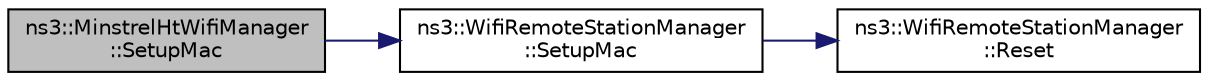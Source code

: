 digraph "ns3::MinstrelHtWifiManager::SetupMac"
{
 // LATEX_PDF_SIZE
  edge [fontname="Helvetica",fontsize="10",labelfontname="Helvetica",labelfontsize="10"];
  node [fontname="Helvetica",fontsize="10",shape=record];
  rankdir="LR";
  Node1 [label="ns3::MinstrelHtWifiManager\l::SetupMac",height=0.2,width=0.4,color="black", fillcolor="grey75", style="filled", fontcolor="black",tooltip="Set up MAC associated with this device since it is the object that knows the full set of timing param..."];
  Node1 -> Node2 [color="midnightblue",fontsize="10",style="solid",fontname="Helvetica"];
  Node2 [label="ns3::WifiRemoteStationManager\l::SetupMac",height=0.2,width=0.4,color="black", fillcolor="white", style="filled",URL="$classns3_1_1_wifi_remote_station_manager.html#aef4d39692d942a6cf864d5ac9e6db33e",tooltip="Set up MAC associated with this device since it is the object that knows the full set of timing param..."];
  Node2 -> Node3 [color="midnightblue",fontsize="10",style="solid",fontname="Helvetica"];
  Node3 [label="ns3::WifiRemoteStationManager\l::Reset",height=0.2,width=0.4,color="black", fillcolor="white", style="filled",URL="$classns3_1_1_wifi_remote_station_manager.html#aced390304611226a99f37dcfefd45f33",tooltip="Reset the station, invoked in a STA upon dis-association or in an AP upon reboot."];
}

